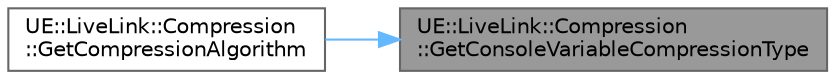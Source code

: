 digraph "UE::LiveLink::Compression::GetConsoleVariableCompressionType"
{
 // INTERACTIVE_SVG=YES
 // LATEX_PDF_SIZE
  bgcolor="transparent";
  edge [fontname=Helvetica,fontsize=10,labelfontname=Helvetica,labelfontsize=10];
  node [fontname=Helvetica,fontsize=10,shape=box,height=0.2,width=0.4];
  rankdir="RL";
  Node1 [id="Node000001",label="UE::LiveLink::Compression\l::GetConsoleVariableCompressionType",height=0.2,width=0.4,color="gray40", fillcolor="grey60", style="filled", fontcolor="black",tooltip="Get the compression type from the console variable setting."];
  Node1 -> Node2 [id="edge1_Node000001_Node000002",dir="back",color="steelblue1",style="solid",tooltip=" "];
  Node2 [id="Node000002",label="UE::LiveLink::Compression\l::GetCompressionAlgorithm",height=0.2,width=0.4,color="grey40", fillcolor="white", style="filled",URL="$d7/d9e/namespaceUE_1_1LiveLink_1_1Compression.html#a315059c642ff21c78f5253402d730bc0",tooltip="Get the named compression algorithm to invoke with serializer and memory compressors."];
}
